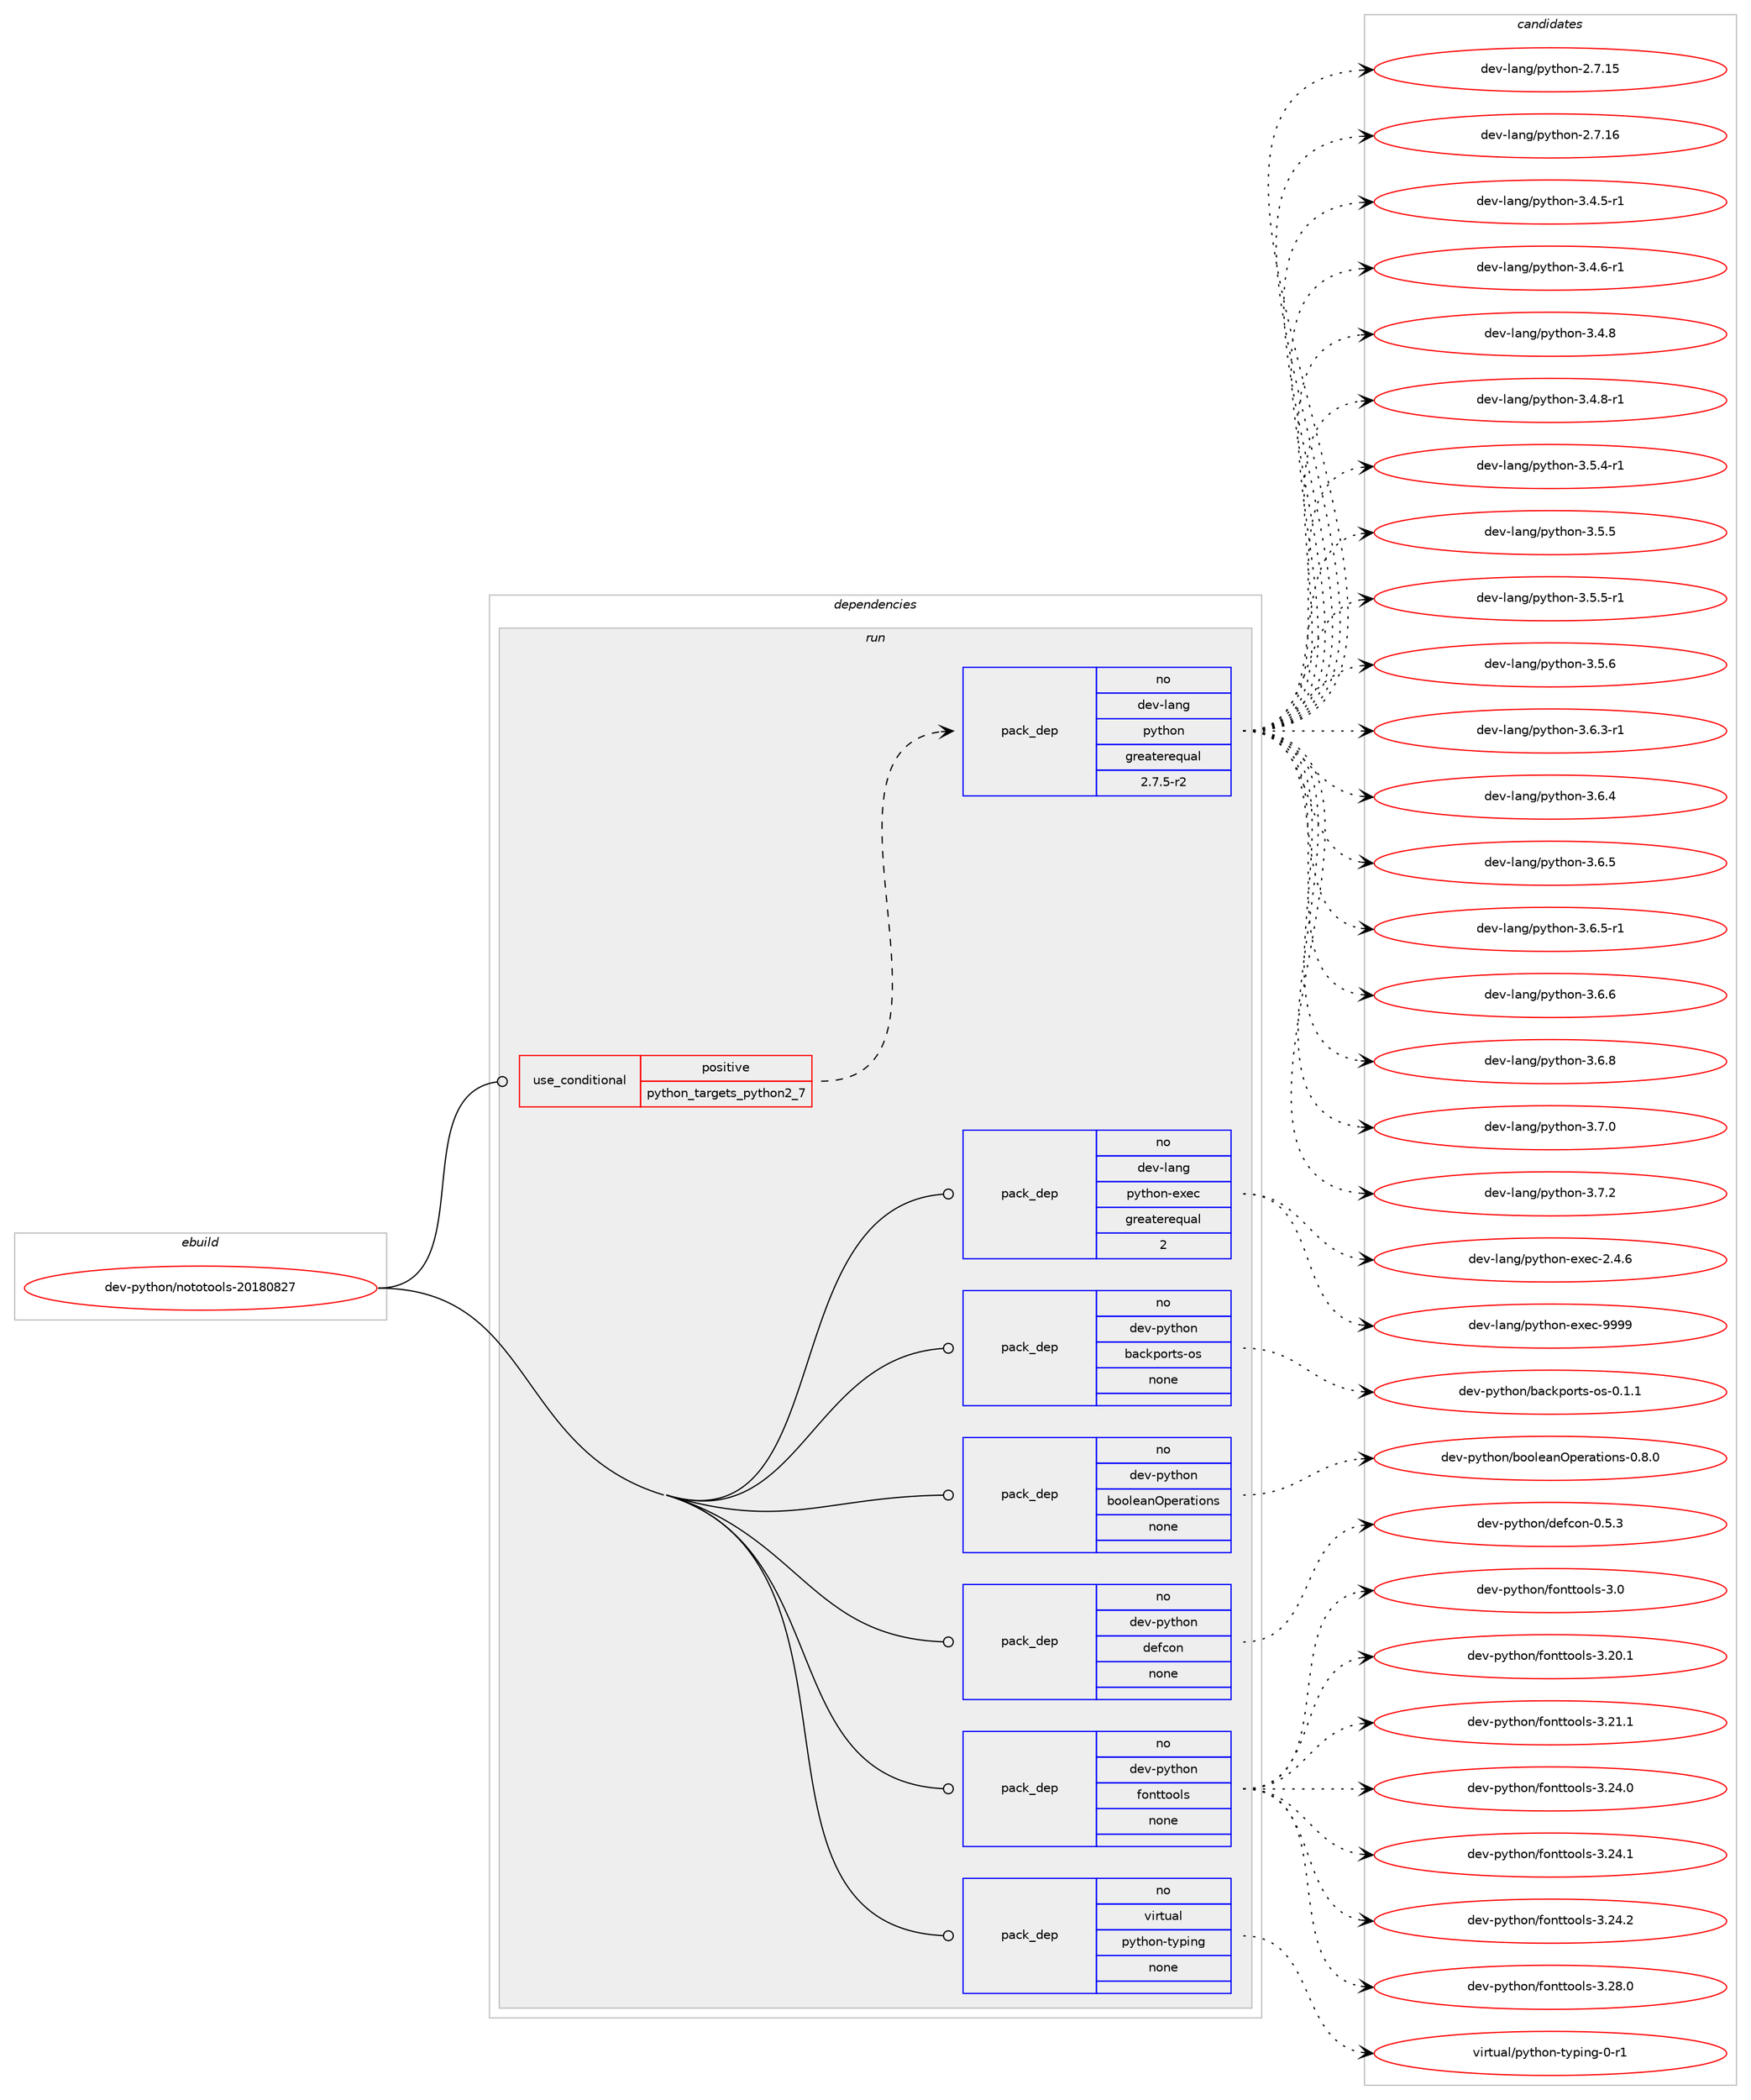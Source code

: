 digraph prolog {

# *************
# Graph options
# *************

newrank=true;
concentrate=true;
compound=true;
graph [rankdir=LR,fontname=Helvetica,fontsize=10,ranksep=1.5];#, ranksep=2.5, nodesep=0.2];
edge  [arrowhead=vee];
node  [fontname=Helvetica,fontsize=10];

# **********
# The ebuild
# **********

subgraph cluster_leftcol {
color=gray;
rank=same;
label=<<i>ebuild</i>>;
id [label="dev-python/nototools-20180827", color=red, width=4, href="../dev-python/nototools-20180827.svg"];
}

# ****************
# The dependencies
# ****************

subgraph cluster_midcol {
color=gray;
label=<<i>dependencies</i>>;
subgraph cluster_compile {
fillcolor="#eeeeee";
style=filled;
label=<<i>compile</i>>;
}
subgraph cluster_compileandrun {
fillcolor="#eeeeee";
style=filled;
label=<<i>compile and run</i>>;
}
subgraph cluster_run {
fillcolor="#eeeeee";
style=filled;
label=<<i>run</i>>;
subgraph cond378299 {
dependency1421270 [label=<<TABLE BORDER="0" CELLBORDER="1" CELLSPACING="0" CELLPADDING="4"><TR><TD ROWSPAN="3" CELLPADDING="10">use_conditional</TD></TR><TR><TD>positive</TD></TR><TR><TD>python_targets_python2_7</TD></TR></TABLE>>, shape=none, color=red];
subgraph pack1019694 {
dependency1421271 [label=<<TABLE BORDER="0" CELLBORDER="1" CELLSPACING="0" CELLPADDING="4" WIDTH="220"><TR><TD ROWSPAN="6" CELLPADDING="30">pack_dep</TD></TR><TR><TD WIDTH="110">no</TD></TR><TR><TD>dev-lang</TD></TR><TR><TD>python</TD></TR><TR><TD>greaterequal</TD></TR><TR><TD>2.7.5-r2</TD></TR></TABLE>>, shape=none, color=blue];
}
dependency1421270:e -> dependency1421271:w [weight=20,style="dashed",arrowhead="vee"];
}
id:e -> dependency1421270:w [weight=20,style="solid",arrowhead="odot"];
subgraph pack1019695 {
dependency1421272 [label=<<TABLE BORDER="0" CELLBORDER="1" CELLSPACING="0" CELLPADDING="4" WIDTH="220"><TR><TD ROWSPAN="6" CELLPADDING="30">pack_dep</TD></TR><TR><TD WIDTH="110">no</TD></TR><TR><TD>dev-lang</TD></TR><TR><TD>python-exec</TD></TR><TR><TD>greaterequal</TD></TR><TR><TD>2</TD></TR></TABLE>>, shape=none, color=blue];
}
id:e -> dependency1421272:w [weight=20,style="solid",arrowhead="odot"];
subgraph pack1019696 {
dependency1421273 [label=<<TABLE BORDER="0" CELLBORDER="1" CELLSPACING="0" CELLPADDING="4" WIDTH="220"><TR><TD ROWSPAN="6" CELLPADDING="30">pack_dep</TD></TR><TR><TD WIDTH="110">no</TD></TR><TR><TD>dev-python</TD></TR><TR><TD>backports-os</TD></TR><TR><TD>none</TD></TR><TR><TD></TD></TR></TABLE>>, shape=none, color=blue];
}
id:e -> dependency1421273:w [weight=20,style="solid",arrowhead="odot"];
subgraph pack1019697 {
dependency1421274 [label=<<TABLE BORDER="0" CELLBORDER="1" CELLSPACING="0" CELLPADDING="4" WIDTH="220"><TR><TD ROWSPAN="6" CELLPADDING="30">pack_dep</TD></TR><TR><TD WIDTH="110">no</TD></TR><TR><TD>dev-python</TD></TR><TR><TD>booleanOperations</TD></TR><TR><TD>none</TD></TR><TR><TD></TD></TR></TABLE>>, shape=none, color=blue];
}
id:e -> dependency1421274:w [weight=20,style="solid",arrowhead="odot"];
subgraph pack1019698 {
dependency1421275 [label=<<TABLE BORDER="0" CELLBORDER="1" CELLSPACING="0" CELLPADDING="4" WIDTH="220"><TR><TD ROWSPAN="6" CELLPADDING="30">pack_dep</TD></TR><TR><TD WIDTH="110">no</TD></TR><TR><TD>dev-python</TD></TR><TR><TD>defcon</TD></TR><TR><TD>none</TD></TR><TR><TD></TD></TR></TABLE>>, shape=none, color=blue];
}
id:e -> dependency1421275:w [weight=20,style="solid",arrowhead="odot"];
subgraph pack1019699 {
dependency1421276 [label=<<TABLE BORDER="0" CELLBORDER="1" CELLSPACING="0" CELLPADDING="4" WIDTH="220"><TR><TD ROWSPAN="6" CELLPADDING="30">pack_dep</TD></TR><TR><TD WIDTH="110">no</TD></TR><TR><TD>dev-python</TD></TR><TR><TD>fonttools</TD></TR><TR><TD>none</TD></TR><TR><TD></TD></TR></TABLE>>, shape=none, color=blue];
}
id:e -> dependency1421276:w [weight=20,style="solid",arrowhead="odot"];
subgraph pack1019700 {
dependency1421277 [label=<<TABLE BORDER="0" CELLBORDER="1" CELLSPACING="0" CELLPADDING="4" WIDTH="220"><TR><TD ROWSPAN="6" CELLPADDING="30">pack_dep</TD></TR><TR><TD WIDTH="110">no</TD></TR><TR><TD>virtual</TD></TR><TR><TD>python-typing</TD></TR><TR><TD>none</TD></TR><TR><TD></TD></TR></TABLE>>, shape=none, color=blue];
}
id:e -> dependency1421277:w [weight=20,style="solid",arrowhead="odot"];
}
}

# **************
# The candidates
# **************

subgraph cluster_choices {
rank=same;
color=gray;
label=<<i>candidates</i>>;

subgraph choice1019694 {
color=black;
nodesep=1;
choice10010111845108971101034711212111610411111045504655464953 [label="dev-lang/python-2.7.15", color=red, width=4,href="../dev-lang/python-2.7.15.svg"];
choice10010111845108971101034711212111610411111045504655464954 [label="dev-lang/python-2.7.16", color=red, width=4,href="../dev-lang/python-2.7.16.svg"];
choice1001011184510897110103471121211161041111104551465246534511449 [label="dev-lang/python-3.4.5-r1", color=red, width=4,href="../dev-lang/python-3.4.5-r1.svg"];
choice1001011184510897110103471121211161041111104551465246544511449 [label="dev-lang/python-3.4.6-r1", color=red, width=4,href="../dev-lang/python-3.4.6-r1.svg"];
choice100101118451089711010347112121116104111110455146524656 [label="dev-lang/python-3.4.8", color=red, width=4,href="../dev-lang/python-3.4.8.svg"];
choice1001011184510897110103471121211161041111104551465246564511449 [label="dev-lang/python-3.4.8-r1", color=red, width=4,href="../dev-lang/python-3.4.8-r1.svg"];
choice1001011184510897110103471121211161041111104551465346524511449 [label="dev-lang/python-3.5.4-r1", color=red, width=4,href="../dev-lang/python-3.5.4-r1.svg"];
choice100101118451089711010347112121116104111110455146534653 [label="dev-lang/python-3.5.5", color=red, width=4,href="../dev-lang/python-3.5.5.svg"];
choice1001011184510897110103471121211161041111104551465346534511449 [label="dev-lang/python-3.5.5-r1", color=red, width=4,href="../dev-lang/python-3.5.5-r1.svg"];
choice100101118451089711010347112121116104111110455146534654 [label="dev-lang/python-3.5.6", color=red, width=4,href="../dev-lang/python-3.5.6.svg"];
choice1001011184510897110103471121211161041111104551465446514511449 [label="dev-lang/python-3.6.3-r1", color=red, width=4,href="../dev-lang/python-3.6.3-r1.svg"];
choice100101118451089711010347112121116104111110455146544652 [label="dev-lang/python-3.6.4", color=red, width=4,href="../dev-lang/python-3.6.4.svg"];
choice100101118451089711010347112121116104111110455146544653 [label="dev-lang/python-3.6.5", color=red, width=4,href="../dev-lang/python-3.6.5.svg"];
choice1001011184510897110103471121211161041111104551465446534511449 [label="dev-lang/python-3.6.5-r1", color=red, width=4,href="../dev-lang/python-3.6.5-r1.svg"];
choice100101118451089711010347112121116104111110455146544654 [label="dev-lang/python-3.6.6", color=red, width=4,href="../dev-lang/python-3.6.6.svg"];
choice100101118451089711010347112121116104111110455146544656 [label="dev-lang/python-3.6.8", color=red, width=4,href="../dev-lang/python-3.6.8.svg"];
choice100101118451089711010347112121116104111110455146554648 [label="dev-lang/python-3.7.0", color=red, width=4,href="../dev-lang/python-3.7.0.svg"];
choice100101118451089711010347112121116104111110455146554650 [label="dev-lang/python-3.7.2", color=red, width=4,href="../dev-lang/python-3.7.2.svg"];
dependency1421271:e -> choice10010111845108971101034711212111610411111045504655464953:w [style=dotted,weight="100"];
dependency1421271:e -> choice10010111845108971101034711212111610411111045504655464954:w [style=dotted,weight="100"];
dependency1421271:e -> choice1001011184510897110103471121211161041111104551465246534511449:w [style=dotted,weight="100"];
dependency1421271:e -> choice1001011184510897110103471121211161041111104551465246544511449:w [style=dotted,weight="100"];
dependency1421271:e -> choice100101118451089711010347112121116104111110455146524656:w [style=dotted,weight="100"];
dependency1421271:e -> choice1001011184510897110103471121211161041111104551465246564511449:w [style=dotted,weight="100"];
dependency1421271:e -> choice1001011184510897110103471121211161041111104551465346524511449:w [style=dotted,weight="100"];
dependency1421271:e -> choice100101118451089711010347112121116104111110455146534653:w [style=dotted,weight="100"];
dependency1421271:e -> choice1001011184510897110103471121211161041111104551465346534511449:w [style=dotted,weight="100"];
dependency1421271:e -> choice100101118451089711010347112121116104111110455146534654:w [style=dotted,weight="100"];
dependency1421271:e -> choice1001011184510897110103471121211161041111104551465446514511449:w [style=dotted,weight="100"];
dependency1421271:e -> choice100101118451089711010347112121116104111110455146544652:w [style=dotted,weight="100"];
dependency1421271:e -> choice100101118451089711010347112121116104111110455146544653:w [style=dotted,weight="100"];
dependency1421271:e -> choice1001011184510897110103471121211161041111104551465446534511449:w [style=dotted,weight="100"];
dependency1421271:e -> choice100101118451089711010347112121116104111110455146544654:w [style=dotted,weight="100"];
dependency1421271:e -> choice100101118451089711010347112121116104111110455146544656:w [style=dotted,weight="100"];
dependency1421271:e -> choice100101118451089711010347112121116104111110455146554648:w [style=dotted,weight="100"];
dependency1421271:e -> choice100101118451089711010347112121116104111110455146554650:w [style=dotted,weight="100"];
}
subgraph choice1019695 {
color=black;
nodesep=1;
choice1001011184510897110103471121211161041111104510112010199455046524654 [label="dev-lang/python-exec-2.4.6", color=red, width=4,href="../dev-lang/python-exec-2.4.6.svg"];
choice10010111845108971101034711212111610411111045101120101994557575757 [label="dev-lang/python-exec-9999", color=red, width=4,href="../dev-lang/python-exec-9999.svg"];
dependency1421272:e -> choice1001011184510897110103471121211161041111104510112010199455046524654:w [style=dotted,weight="100"];
dependency1421272:e -> choice10010111845108971101034711212111610411111045101120101994557575757:w [style=dotted,weight="100"];
}
subgraph choice1019696 {
color=black;
nodesep=1;
choice100101118451121211161041111104798979910711211111411611545111115454846494649 [label="dev-python/backports-os-0.1.1", color=red, width=4,href="../dev-python/backports-os-0.1.1.svg"];
dependency1421273:e -> choice100101118451121211161041111104798979910711211111411611545111115454846494649:w [style=dotted,weight="100"];
}
subgraph choice1019697 {
color=black;
nodesep=1;
choice100101118451121211161041111104798111111108101971107911210111497116105111110115454846564648 [label="dev-python/booleanOperations-0.8.0", color=red, width=4,href="../dev-python/booleanOperations-0.8.0.svg"];
dependency1421274:e -> choice100101118451121211161041111104798111111108101971107911210111497116105111110115454846564648:w [style=dotted,weight="100"];
}
subgraph choice1019698 {
color=black;
nodesep=1;
choice100101118451121211161041111104710010110299111110454846534651 [label="dev-python/defcon-0.5.3", color=red, width=4,href="../dev-python/defcon-0.5.3.svg"];
dependency1421275:e -> choice100101118451121211161041111104710010110299111110454846534651:w [style=dotted,weight="100"];
}
subgraph choice1019699 {
color=black;
nodesep=1;
choice100101118451121211161041111104710211111011611611111110811545514648 [label="dev-python/fonttools-3.0", color=red, width=4,href="../dev-python/fonttools-3.0.svg"];
choice100101118451121211161041111104710211111011611611111110811545514650484649 [label="dev-python/fonttools-3.20.1", color=red, width=4,href="../dev-python/fonttools-3.20.1.svg"];
choice100101118451121211161041111104710211111011611611111110811545514650494649 [label="dev-python/fonttools-3.21.1", color=red, width=4,href="../dev-python/fonttools-3.21.1.svg"];
choice100101118451121211161041111104710211111011611611111110811545514650524648 [label="dev-python/fonttools-3.24.0", color=red, width=4,href="../dev-python/fonttools-3.24.0.svg"];
choice100101118451121211161041111104710211111011611611111110811545514650524649 [label="dev-python/fonttools-3.24.1", color=red, width=4,href="../dev-python/fonttools-3.24.1.svg"];
choice100101118451121211161041111104710211111011611611111110811545514650524650 [label="dev-python/fonttools-3.24.2", color=red, width=4,href="../dev-python/fonttools-3.24.2.svg"];
choice100101118451121211161041111104710211111011611611111110811545514650564648 [label="dev-python/fonttools-3.28.0", color=red, width=4,href="../dev-python/fonttools-3.28.0.svg"];
dependency1421276:e -> choice100101118451121211161041111104710211111011611611111110811545514648:w [style=dotted,weight="100"];
dependency1421276:e -> choice100101118451121211161041111104710211111011611611111110811545514650484649:w [style=dotted,weight="100"];
dependency1421276:e -> choice100101118451121211161041111104710211111011611611111110811545514650494649:w [style=dotted,weight="100"];
dependency1421276:e -> choice100101118451121211161041111104710211111011611611111110811545514650524648:w [style=dotted,weight="100"];
dependency1421276:e -> choice100101118451121211161041111104710211111011611611111110811545514650524649:w [style=dotted,weight="100"];
dependency1421276:e -> choice100101118451121211161041111104710211111011611611111110811545514650524650:w [style=dotted,weight="100"];
dependency1421276:e -> choice100101118451121211161041111104710211111011611611111110811545514650564648:w [style=dotted,weight="100"];
}
subgraph choice1019700 {
color=black;
nodesep=1;
choice11810511411611797108471121211161041111104511612111210511010345484511449 [label="virtual/python-typing-0-r1", color=red, width=4,href="../virtual/python-typing-0-r1.svg"];
dependency1421277:e -> choice11810511411611797108471121211161041111104511612111210511010345484511449:w [style=dotted,weight="100"];
}
}

}
